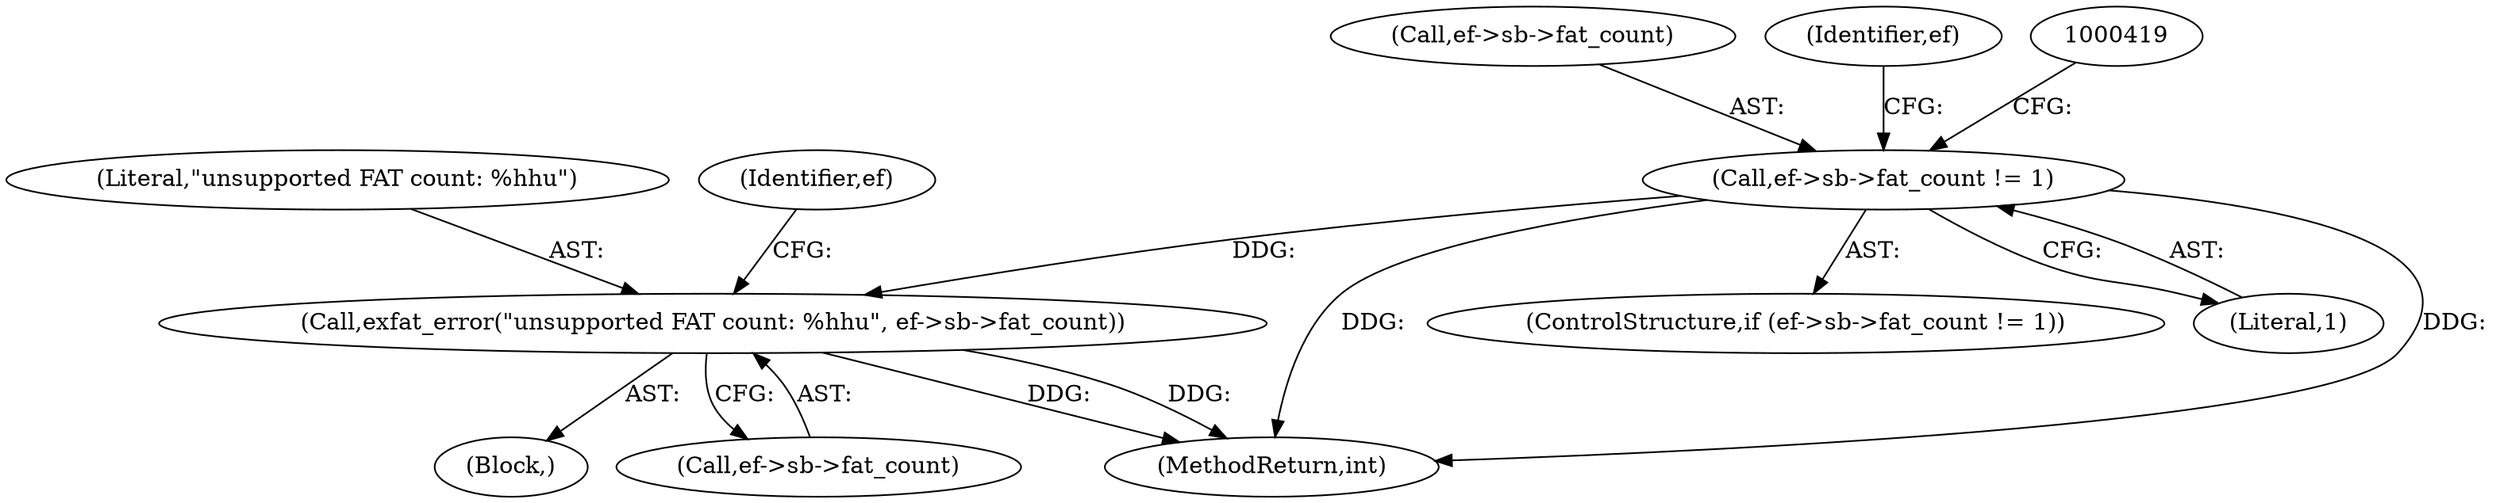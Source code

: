 digraph "0_exfat_2e86ae5f81da11f11673d0546efb525af02b7786@pointer" {
"1000385" [label="(Call,ef->sb->fat_count != 1)"];
"1000401" [label="(Call,exfat_error(\"unsupported FAT count: %hhu\", ef->sb->fat_count))"];
"1000401" [label="(Call,exfat_error(\"unsupported FAT count: %hhu\", ef->sb->fat_count))"];
"1000686" [label="(MethodReturn,int)"];
"1000386" [label="(Call,ef->sb->fat_count)"];
"1000385" [label="(Call,ef->sb->fat_count != 1)"];
"1000384" [label="(ControlStructure,if (ef->sb->fat_count != 1))"];
"1000392" [label="(Block,)"];
"1000402" [label="(Literal,\"unsupported FAT count: %hhu\")"];
"1000391" [label="(Literal,1)"];
"1000403" [label="(Call,ef->sb->fat_count)"];
"1000410" [label="(Identifier,ef)"];
"1000395" [label="(Identifier,ef)"];
"1000385" -> "1000384"  [label="AST: "];
"1000385" -> "1000391"  [label="CFG: "];
"1000386" -> "1000385"  [label="AST: "];
"1000391" -> "1000385"  [label="AST: "];
"1000395" -> "1000385"  [label="CFG: "];
"1000419" -> "1000385"  [label="CFG: "];
"1000385" -> "1000686"  [label="DDG: "];
"1000385" -> "1000686"  [label="DDG: "];
"1000385" -> "1000401"  [label="DDG: "];
"1000401" -> "1000392"  [label="AST: "];
"1000401" -> "1000403"  [label="CFG: "];
"1000402" -> "1000401"  [label="AST: "];
"1000403" -> "1000401"  [label="AST: "];
"1000410" -> "1000401"  [label="CFG: "];
"1000401" -> "1000686"  [label="DDG: "];
"1000401" -> "1000686"  [label="DDG: "];
}
